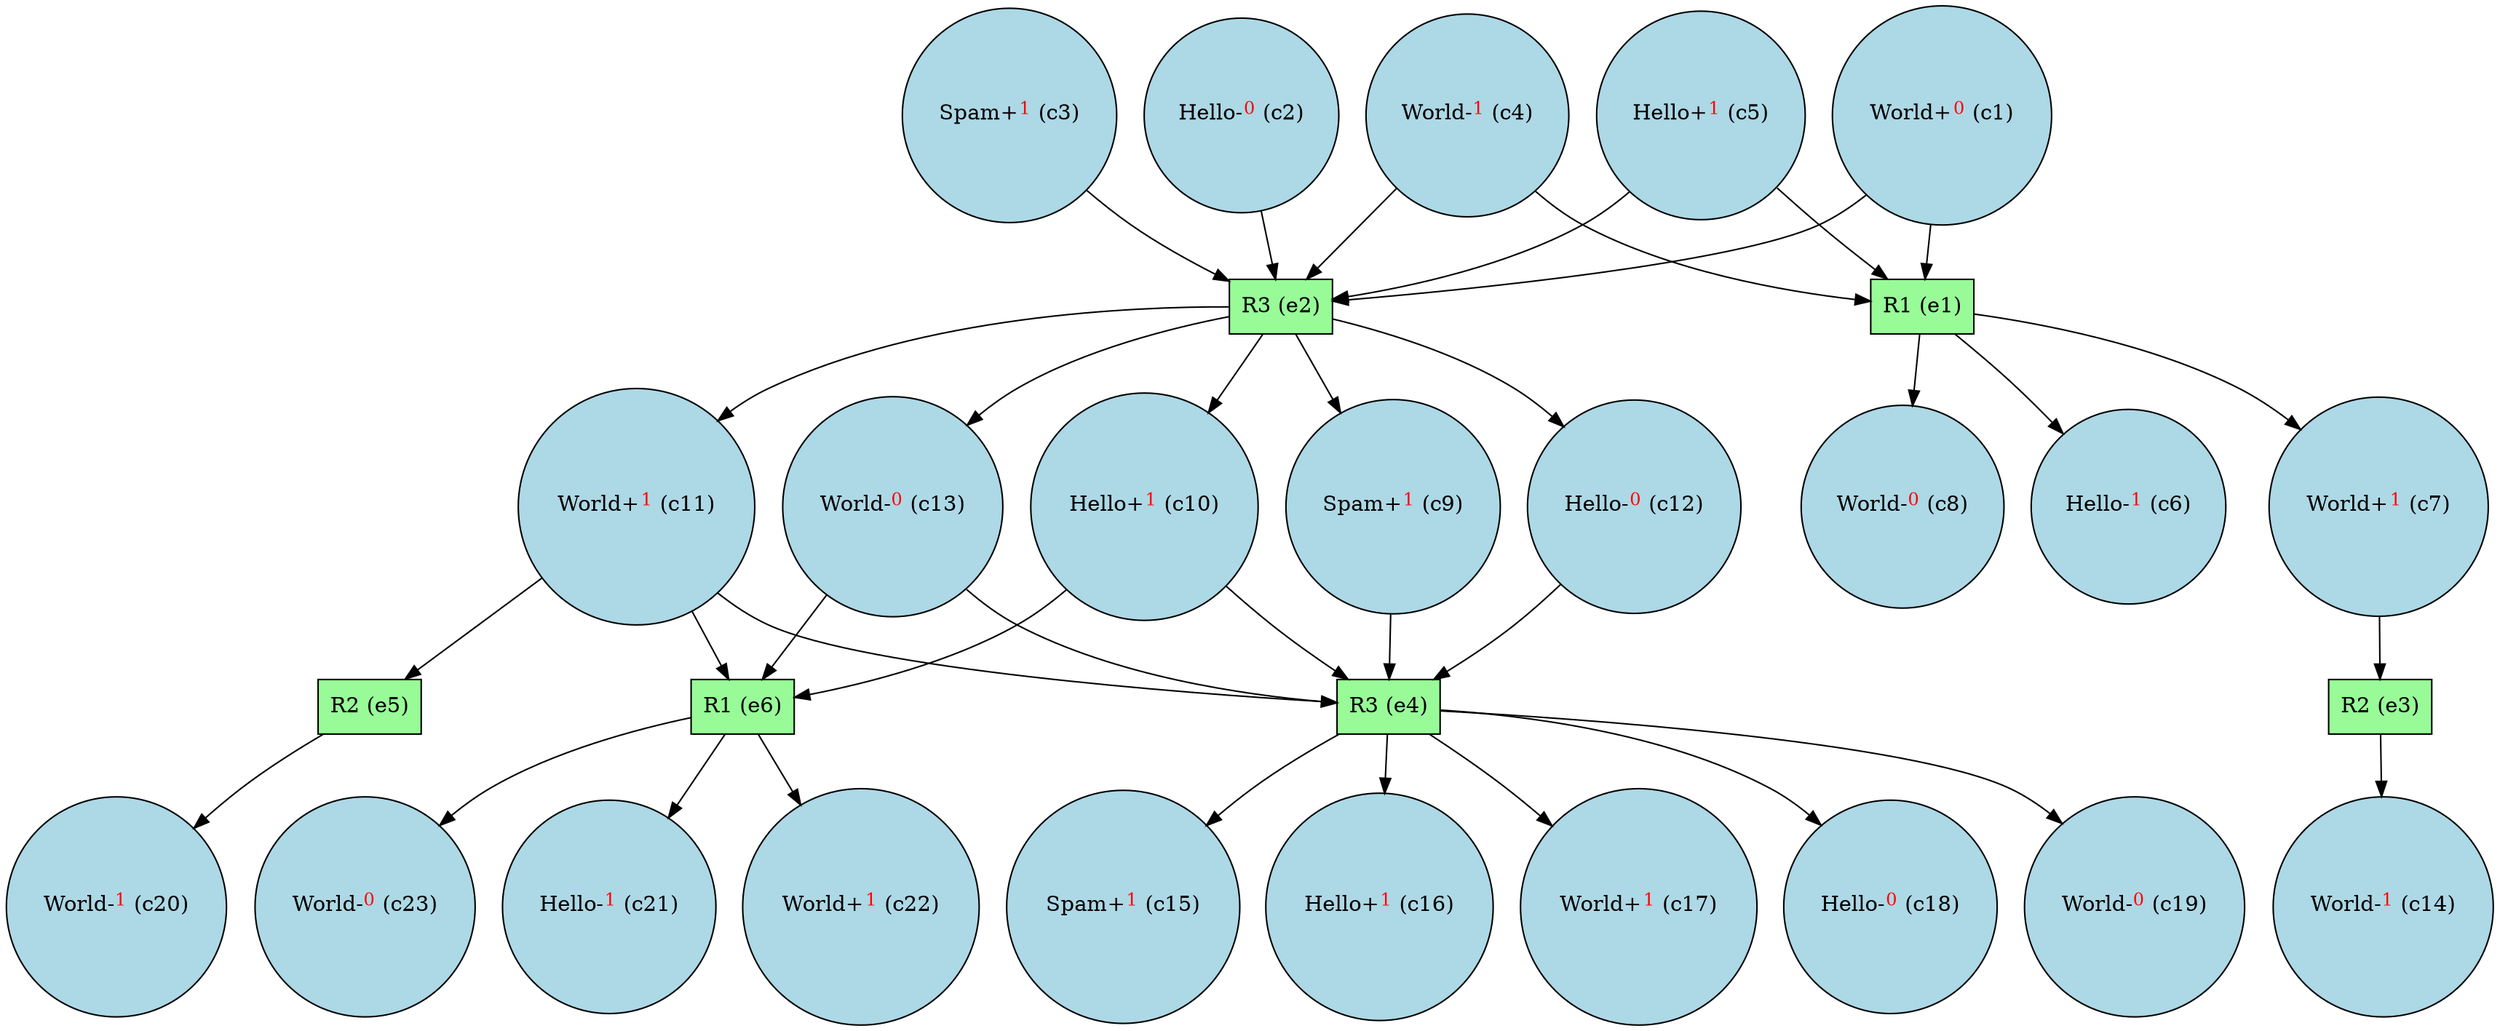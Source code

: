 digraph test {
  c1 -> e2;
  c1 -> e1;
  c2 -> e2;
  c3 -> e2;
  c4 -> e2;
  c4 -> e1;
  c5 -> e2;
  c5 -> e1;
  e1 -> c6;
  e1 -> c7;
  c7 -> e3;
  e1 -> c8;
  e2 -> c9;
  c9 -> e4;
  e2 -> c10;
  c10 -> e4;
  c10 -> e6;
  e2 -> c11;
  c11 -> e4;
  c11 -> e5;
  c11 -> e6;
  e2 -> c12;
  c12 -> e4;
  e2 -> c13;
  c13 -> e4;
  c13 -> e6;
  e3 -> c14;
  e4 -> c15;
  e4 -> c16;
  e4 -> c17;
  e4 -> c18;
  e4 -> c19;
  e5 -> c20;
  e6 -> c21;
  e6 -> c22;
  e6 -> c23;
  c1 [fillcolor=lightblue label= <World+<FONT COLOR="red"><SUP>0</SUP></FONT>&nbsp;(c1)> shape=circle style=filled];
  c2 [fillcolor=lightblue label= <Hello-<FONT COLOR="red"><SUP>0</SUP></FONT>&nbsp;(c2)> shape=circle style=filled];
  c3 [fillcolor=lightblue label= <Spam+<FONT COLOR="red"><SUP>1</SUP></FONT>&nbsp;(c3)> shape=circle style=filled];
  c4 [fillcolor=lightblue label= <World-<FONT COLOR="red"><SUP>1</SUP></FONT>&nbsp;(c4)> shape=circle style=filled];
  c5 [fillcolor=lightblue label= <Hello+<FONT COLOR="red"><SUP>1</SUP></FONT>&nbsp;(c5)> shape=circle style=filled];
  c6 [fillcolor=lightblue label= <Hello-<FONT COLOR="red"><SUP>1</SUP></FONT>&nbsp;(c6)> shape=circle style=filled];
  c7 [fillcolor=lightblue label= <World+<FONT COLOR="red"><SUP>1</SUP></FONT>&nbsp;(c7)> shape=circle style=filled];
  c8 [fillcolor=lightblue label= <World-<FONT COLOR="red"><SUP>0</SUP></FONT>&nbsp;(c8)> shape=circle style=filled];
  c9 [fillcolor=lightblue label= <Spam+<FONT COLOR="red"><SUP>1</SUP></FONT>&nbsp;(c9)> shape=circle style=filled];
  c10 [fillcolor=lightblue label= <Hello+<FONT COLOR="red"><SUP>1</SUP></FONT>&nbsp;(c10)> shape=circle style=filled];
  c11 [fillcolor=lightblue label= <World+<FONT COLOR="red"><SUP>1</SUP></FONT>&nbsp;(c11)> shape=circle style=filled];
  c12 [fillcolor=lightblue label= <Hello-<FONT COLOR="red"><SUP>0</SUP></FONT>&nbsp;(c12)> shape=circle style=filled];
  c13 [fillcolor=lightblue label= <World-<FONT COLOR="red"><SUP>0</SUP></FONT>&nbsp;(c13)> shape=circle style=filled];
  c14 [fillcolor=lightblue label= <World-<FONT COLOR="red"><SUP>1</SUP></FONT>&nbsp;(c14)> shape=circle style=filled];
  c15 [fillcolor=lightblue label= <Spam+<FONT COLOR="red"><SUP>1</SUP></FONT>&nbsp;(c15)> shape=circle style=filled];
  c16 [fillcolor=lightblue label= <Hello+<FONT COLOR="red"><SUP>1</SUP></FONT>&nbsp;(c16)> shape=circle style=filled];
  c17 [fillcolor=lightblue label= <World+<FONT COLOR="red"><SUP>1</SUP></FONT>&nbsp;(c17)> shape=circle style=filled];
  c18 [fillcolor=lightblue label= <Hello-<FONT COLOR="red"><SUP>0</SUP></FONT>&nbsp;(c18)> shape=circle style=filled];
  c19 [fillcolor=lightblue label= <World-<FONT COLOR="red"><SUP>0</SUP></FONT>&nbsp;(c19)> shape=circle style=filled];
  c20 [fillcolor=lightblue label= <World-<FONT COLOR="red"><SUP>1</SUP></FONT>&nbsp;(c20)> shape=circle style=filled];
  c21 [fillcolor=lightblue label= <Hello-<FONT COLOR="red"><SUP>1</SUP></FONT>&nbsp;(c21)> shape=circle style=filled];
  c22 [fillcolor=lightblue label= <World+<FONT COLOR="red"><SUP>1</SUP></FONT>&nbsp;(c22)> shape=circle style=filled];
  c23 [fillcolor=lightblue label= <World-<FONT COLOR="red"><SUP>0</SUP></FONT>&nbsp;(c23)> shape=circle style=filled];
  e1 [fillcolor=palegreen label="R1 (e1)" shape=box style=filled];
  e2 [fillcolor=palegreen label="R3 (e2)" shape=box style=filled];
  e3 [fillcolor=palegreen label="R2 (e3)" shape=box style=filled];
  e4 [fillcolor=palegreen label="R3 (e4)" shape=box style=filled];
  e5 [fillcolor=palegreen label="R2 (e5)" shape=box style=filled];
  e6 [fillcolor=palegreen label="R1 (e6)" shape=box style=filled];
}
